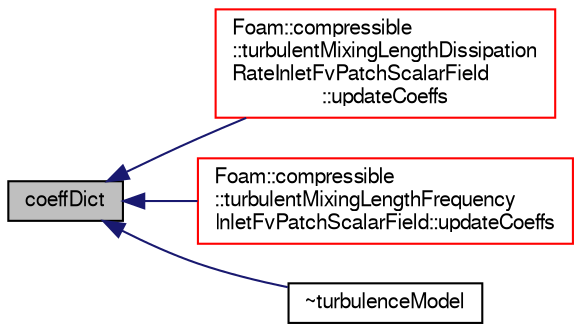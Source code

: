digraph "coeffDict"
{
  bgcolor="transparent";
  edge [fontname="FreeSans",fontsize="10",labelfontname="FreeSans",labelfontsize="10"];
  node [fontname="FreeSans",fontsize="10",shape=record];
  rankdir="LR";
  Node317 [label="coeffDict",height=0.2,width=0.4,color="black", fillcolor="grey75", style="filled", fontcolor="black"];
  Node317 -> Node318 [dir="back",color="midnightblue",fontsize="10",style="solid",fontname="FreeSans"];
  Node318 [label="Foam::compressible\l::turbulentMixingLengthDissipation\lRateInletFvPatchScalarField\l::updateCoeffs",height=0.2,width=0.4,color="red",URL="$a30662.html#a7e24eafac629d3733181cd942d4c902f",tooltip="Update the coefficients associated with the patch field. "];
  Node317 -> Node320 [dir="back",color="midnightblue",fontsize="10",style="solid",fontname="FreeSans"];
  Node320 [label="Foam::compressible\l::turbulentMixingLengthFrequency\lInletFvPatchScalarField::updateCoeffs",height=0.2,width=0.4,color="red",URL="$a30666.html#a7e24eafac629d3733181cd942d4c902f",tooltip="Update the coefficients associated with the patch field. "];
  Node317 -> Node322 [dir="back",color="midnightblue",fontsize="10",style="solid",fontname="FreeSans"];
  Node322 [label="~turbulenceModel",height=0.2,width=0.4,color="black",URL="$a30818.html#a6030e98f746f286683de234cf3f9d848",tooltip="Destructor. "];
}
